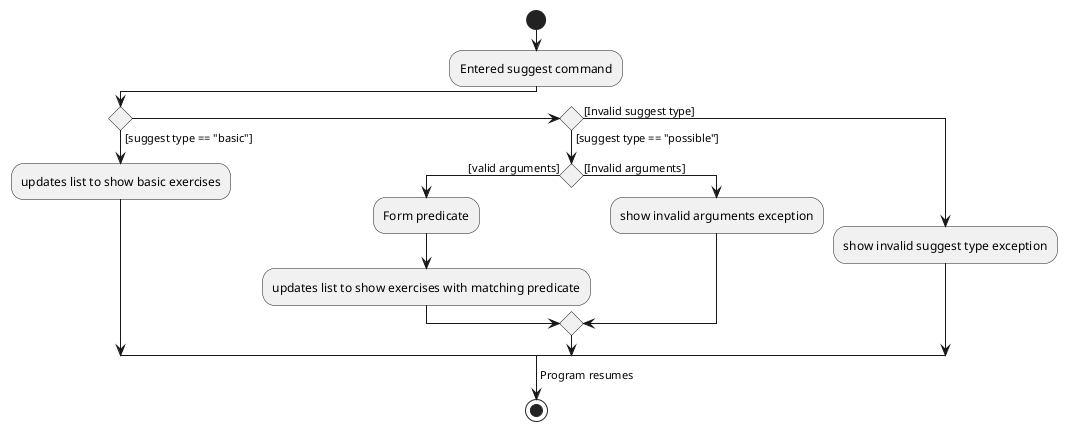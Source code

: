 @startuml
skinparam activityShape rectangle

start
:Entered suggest command;

if() then ([suggest type == "basic"])
    :updates list to show basic exercises;
else if () then ([suggest type == "possible"])
    if() then ([valid arguments])
        :Form predicate;
        :updates list to show exercises with matching predicate;
    else ([Invalid arguments])
        :show invalid arguments exception;
    endif
else ([Invalid suggest type])
    :show invalid suggest type exception;
endif
-> Program resumes;
stop
@enduml
